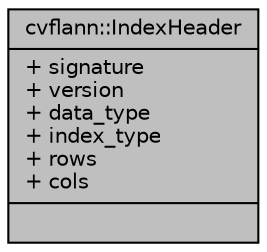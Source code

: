 digraph "cvflann::IndexHeader"
{
 // LATEX_PDF_SIZE
  edge [fontname="Helvetica",fontsize="10",labelfontname="Helvetica",labelfontsize="10"];
  node [fontname="Helvetica",fontsize="10",shape=record];
  Node1 [label="{cvflann::IndexHeader\n|+ signature\l+ version\l+ data_type\l+ index_type\l+ rows\l+ cols\l|}",height=0.2,width=0.4,color="black", fillcolor="grey75", style="filled", fontcolor="black",tooltip=" "];
}
